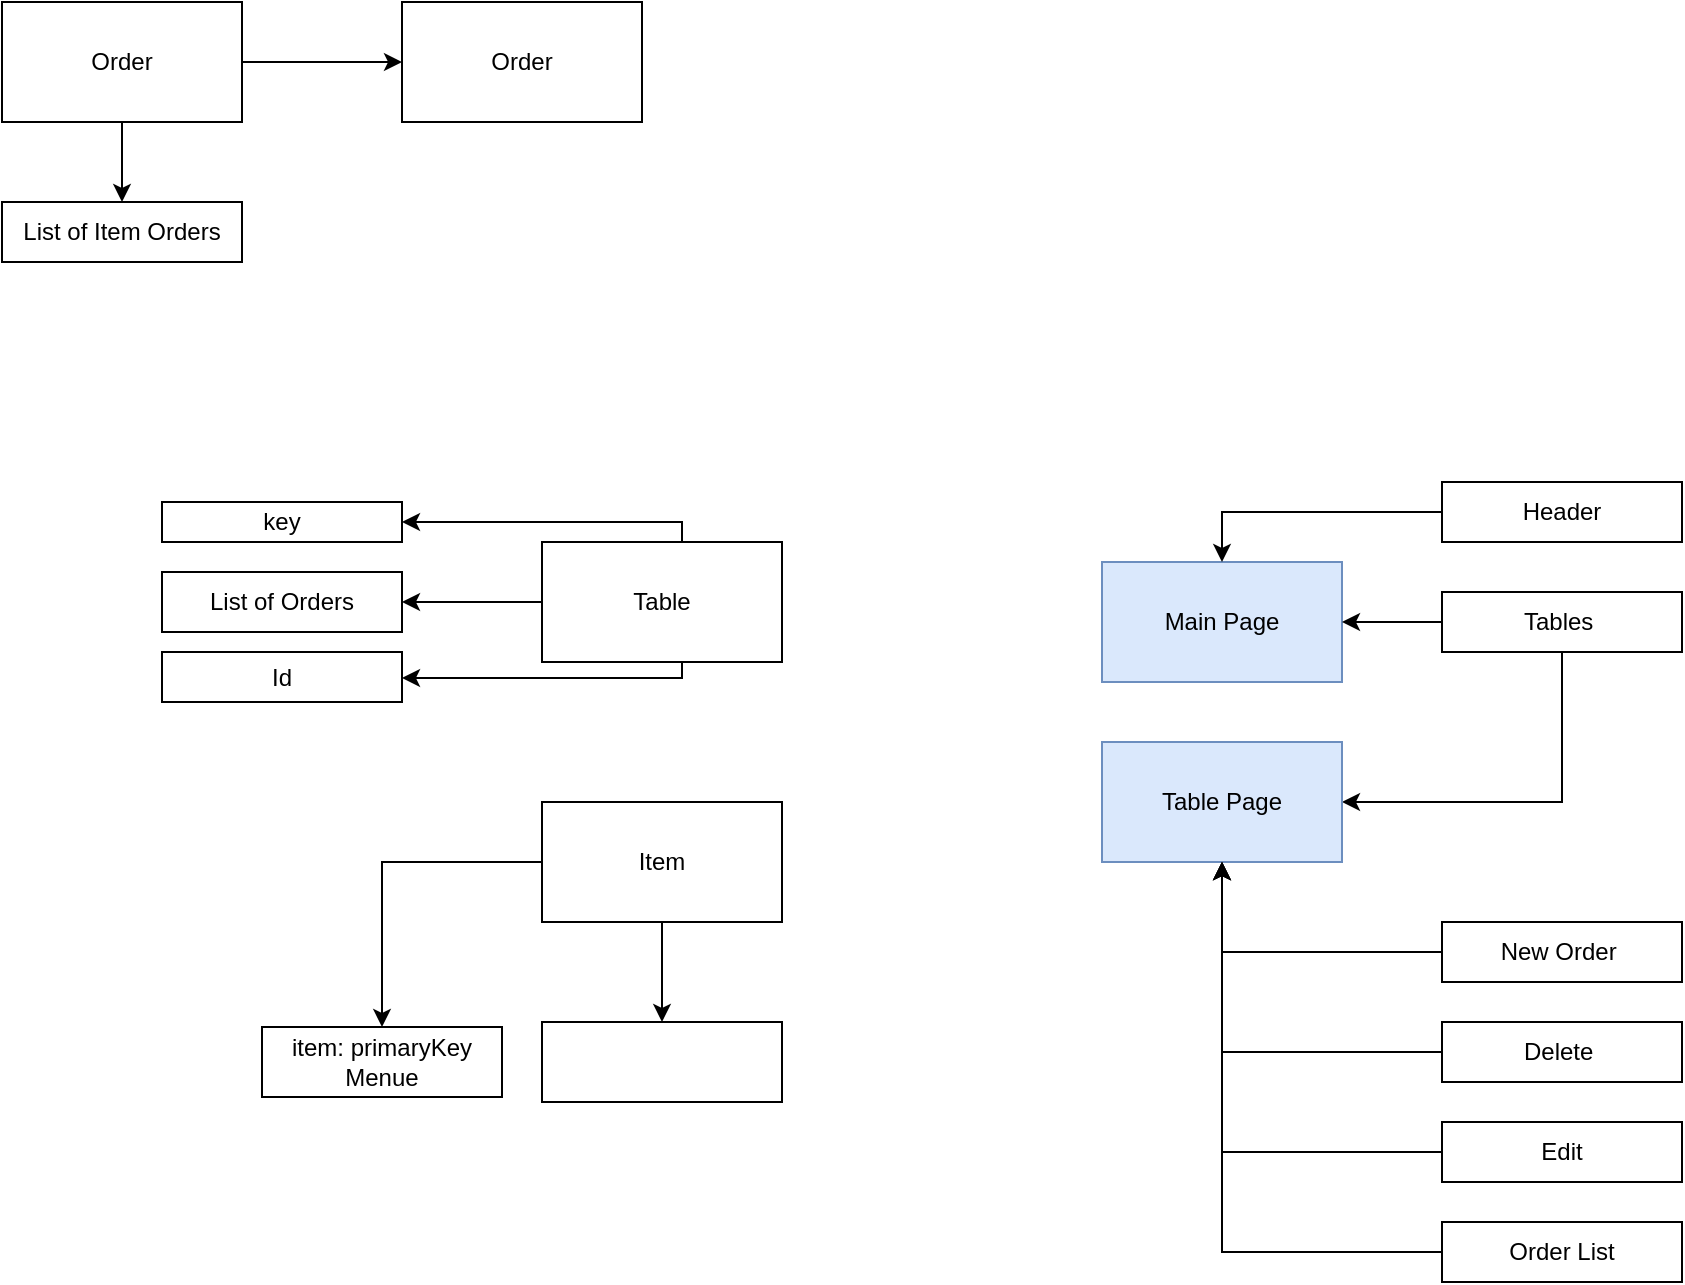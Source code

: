 <mxfile version="13.7.9" type="device"><diagram id="EcZNJXleXFpClX_tpifb" name="Page-1"><mxGraphModel dx="1502" dy="1536" grid="1" gridSize="10" guides="1" tooltips="1" connect="1" arrows="1" fold="1" page="1" pageScale="1" pageWidth="850" pageHeight="1100" math="0" shadow="0"><root><mxCell id="0"/><mxCell id="1" parent="0"/><mxCell id="JUmSkJoVW0P9Xed4bjK6-1" value="" style="edgeStyle=orthogonalEdgeStyle;rounded=0;orthogonalLoop=1;jettySize=auto;html=1;exitX=0.5;exitY=1;exitDx=0;exitDy=0;" edge="1" parent="1" source="JUmSkJoVW0P9Xed4bjK6-7" target="JUmSkJoVW0P9Xed4bjK6-3"><mxGeometry relative="1" as="geometry"><Array as="points"><mxPoint x="500" y="230"/></Array></mxGeometry></mxCell><mxCell id="JUmSkJoVW0P9Xed4bjK6-2" value="Main Page" style="rounded=0;whiteSpace=wrap;html=1;fillColor=#dae8fc;strokeColor=#6c8ebf;" vertex="1" parent="1"><mxGeometry x="270" y="110" width="120" height="60" as="geometry"/></mxCell><mxCell id="JUmSkJoVW0P9Xed4bjK6-3" value="Table Page" style="whiteSpace=wrap;html=1;rounded=0;fillColor=#dae8fc;strokeColor=#6c8ebf;" vertex="1" parent="1"><mxGeometry x="270" y="200" width="120" height="60" as="geometry"/></mxCell><mxCell id="JUmSkJoVW0P9Xed4bjK6-4" style="edgeStyle=orthogonalEdgeStyle;rounded=0;orthogonalLoop=1;jettySize=auto;html=1;" edge="1" parent="1" source="JUmSkJoVW0P9Xed4bjK6-5" target="JUmSkJoVW0P9Xed4bjK6-2"><mxGeometry relative="1" as="geometry"/></mxCell><mxCell id="JUmSkJoVW0P9Xed4bjK6-5" value="Header" style="rounded=0;whiteSpace=wrap;html=1;" vertex="1" parent="1"><mxGeometry x="440" y="70" width="120" height="30" as="geometry"/></mxCell><mxCell id="JUmSkJoVW0P9Xed4bjK6-6" style="edgeStyle=orthogonalEdgeStyle;rounded=0;orthogonalLoop=1;jettySize=auto;html=1;entryX=1;entryY=0.5;entryDx=0;entryDy=0;" edge="1" parent="1" source="JUmSkJoVW0P9Xed4bjK6-7" target="JUmSkJoVW0P9Xed4bjK6-2"><mxGeometry relative="1" as="geometry"/></mxCell><mxCell id="JUmSkJoVW0P9Xed4bjK6-7" value="Tables&amp;nbsp;" style="rounded=0;whiteSpace=wrap;html=1;" vertex="1" parent="1"><mxGeometry x="440" y="125" width="120" height="30" as="geometry"/></mxCell><mxCell id="JUmSkJoVW0P9Xed4bjK6-8" value="" style="edgeStyle=orthogonalEdgeStyle;rounded=0;orthogonalLoop=1;jettySize=auto;html=1;" edge="1" parent="1" source="JUmSkJoVW0P9Xed4bjK6-9" target="JUmSkJoVW0P9Xed4bjK6-3"><mxGeometry relative="1" as="geometry"/></mxCell><mxCell id="JUmSkJoVW0P9Xed4bjK6-9" value="New Order&amp;nbsp;" style="rounded=0;whiteSpace=wrap;html=1;" vertex="1" parent="1"><mxGeometry x="440" y="290" width="120" height="30" as="geometry"/></mxCell><mxCell id="JUmSkJoVW0P9Xed4bjK6-10" style="edgeStyle=orthogonalEdgeStyle;rounded=0;orthogonalLoop=1;jettySize=auto;html=1;entryX=0.5;entryY=1;entryDx=0;entryDy=0;" edge="1" parent="1" source="JUmSkJoVW0P9Xed4bjK6-11" target="JUmSkJoVW0P9Xed4bjK6-3"><mxGeometry relative="1" as="geometry"><mxPoint x="330" y="300" as="targetPoint"/></mxGeometry></mxCell><mxCell id="JUmSkJoVW0P9Xed4bjK6-11" value="Delete&amp;nbsp;" style="rounded=0;whiteSpace=wrap;html=1;" vertex="1" parent="1"><mxGeometry x="440" y="340" width="120" height="30" as="geometry"/></mxCell><mxCell id="JUmSkJoVW0P9Xed4bjK6-12" style="edgeStyle=orthogonalEdgeStyle;rounded=0;orthogonalLoop=1;jettySize=auto;html=1;entryX=0.5;entryY=1;entryDx=0;entryDy=0;" edge="1" parent="1" source="JUmSkJoVW0P9Xed4bjK6-13" target="JUmSkJoVW0P9Xed4bjK6-3"><mxGeometry relative="1" as="geometry"><mxPoint x="330" y="350" as="targetPoint"/></mxGeometry></mxCell><mxCell id="JUmSkJoVW0P9Xed4bjK6-13" value="Edit" style="rounded=0;whiteSpace=wrap;html=1;" vertex="1" parent="1"><mxGeometry x="440" y="390" width="120" height="30" as="geometry"/></mxCell><mxCell id="JUmSkJoVW0P9Xed4bjK6-14" style="edgeStyle=orthogonalEdgeStyle;rounded=0;orthogonalLoop=1;jettySize=auto;html=1;entryX=0.5;entryY=1;entryDx=0;entryDy=0;" edge="1" parent="1" source="JUmSkJoVW0P9Xed4bjK6-15" target="JUmSkJoVW0P9Xed4bjK6-3"><mxGeometry relative="1" as="geometry"><mxPoint x="330" y="400" as="targetPoint"/></mxGeometry></mxCell><mxCell id="JUmSkJoVW0P9Xed4bjK6-15" value="Order List" style="rounded=0;whiteSpace=wrap;html=1;" vertex="1" parent="1"><mxGeometry x="440" y="440" width="120" height="30" as="geometry"/></mxCell><mxCell id="JUmSkJoVW0P9Xed4bjK6-16" value="" style="edgeStyle=orthogonalEdgeStyle;rounded=0;orthogonalLoop=1;jettySize=auto;html=1;" edge="1" parent="1" source="JUmSkJoVW0P9Xed4bjK6-19" target="JUmSkJoVW0P9Xed4bjK6-20"><mxGeometry relative="1" as="geometry"><Array as="points"><mxPoint x="60" y="168"/></Array></mxGeometry></mxCell><mxCell id="JUmSkJoVW0P9Xed4bjK6-17" value="" style="edgeStyle=orthogonalEdgeStyle;rounded=0;orthogonalLoop=1;jettySize=auto;html=1;" edge="1" parent="1" source="JUmSkJoVW0P9Xed4bjK6-19" target="JUmSkJoVW0P9Xed4bjK6-21"><mxGeometry relative="1" as="geometry"><Array as="points"><mxPoint x="60" y="90"/></Array></mxGeometry></mxCell><mxCell id="JUmSkJoVW0P9Xed4bjK6-18" value="" style="edgeStyle=orthogonalEdgeStyle;rounded=0;orthogonalLoop=1;jettySize=auto;html=1;" edge="1" parent="1" source="JUmSkJoVW0P9Xed4bjK6-19" target="JUmSkJoVW0P9Xed4bjK6-22"><mxGeometry relative="1" as="geometry"/></mxCell><mxCell id="JUmSkJoVW0P9Xed4bjK6-19" value="Table" style="rounded=0;whiteSpace=wrap;html=1;" vertex="1" parent="1"><mxGeometry x="-10" y="100" width="120" height="60" as="geometry"/></mxCell><mxCell id="JUmSkJoVW0P9Xed4bjK6-20" value="Id" style="rounded=0;whiteSpace=wrap;html=1;" vertex="1" parent="1"><mxGeometry x="-200" y="155" width="120" height="25" as="geometry"/></mxCell><mxCell id="JUmSkJoVW0P9Xed4bjK6-21" value="key" style="rounded=0;whiteSpace=wrap;html=1;" vertex="1" parent="1"><mxGeometry x="-200" y="80" width="120" height="20" as="geometry"/></mxCell><mxCell id="JUmSkJoVW0P9Xed4bjK6-22" value="List of Orders" style="rounded=0;whiteSpace=wrap;html=1;" vertex="1" parent="1"><mxGeometry x="-200" y="115" width="120" height="30" as="geometry"/></mxCell><mxCell id="JUmSkJoVW0P9Xed4bjK6-23" value="" style="edgeStyle=orthogonalEdgeStyle;rounded=0;orthogonalLoop=1;jettySize=auto;html=1;" edge="1" parent="1" source="JUmSkJoVW0P9Xed4bjK6-25" target="JUmSkJoVW0P9Xed4bjK6-26"><mxGeometry relative="1" as="geometry"/></mxCell><mxCell id="JUmSkJoVW0P9Xed4bjK6-24" value="" style="edgeStyle=orthogonalEdgeStyle;rounded=0;orthogonalLoop=1;jettySize=auto;html=1;" edge="1" parent="1" source="JUmSkJoVW0P9Xed4bjK6-25" target="JUmSkJoVW0P9Xed4bjK6-32"><mxGeometry relative="1" as="geometry"/></mxCell><mxCell id="JUmSkJoVW0P9Xed4bjK6-25" value="Order" style="rounded=0;whiteSpace=wrap;html=1;" vertex="1" parent="1"><mxGeometry x="-280" y="-170" width="120" height="60" as="geometry"/></mxCell><mxCell id="JUmSkJoVW0P9Xed4bjK6-26" value="List of Item Orders" style="rounded=0;whiteSpace=wrap;html=1;" vertex="1" parent="1"><mxGeometry x="-280" y="-70" width="120" height="30" as="geometry"/></mxCell><mxCell id="JUmSkJoVW0P9Xed4bjK6-27" value="" style="edgeStyle=orthogonalEdgeStyle;rounded=0;orthogonalLoop=1;jettySize=auto;html=1;" edge="1" parent="1" source="JUmSkJoVW0P9Xed4bjK6-29" target="JUmSkJoVW0P9Xed4bjK6-30"><mxGeometry relative="1" as="geometry"/></mxCell><mxCell id="JUmSkJoVW0P9Xed4bjK6-28" value="" style="edgeStyle=orthogonalEdgeStyle;rounded=0;orthogonalLoop=1;jettySize=auto;html=1;" edge="1" parent="1" source="JUmSkJoVW0P9Xed4bjK6-29" target="JUmSkJoVW0P9Xed4bjK6-31"><mxGeometry relative="1" as="geometry"/></mxCell><mxCell id="JUmSkJoVW0P9Xed4bjK6-29" value="Item" style="rounded=0;whiteSpace=wrap;html=1;" vertex="1" parent="1"><mxGeometry x="-10" y="230" width="120" height="60" as="geometry"/></mxCell><mxCell id="JUmSkJoVW0P9Xed4bjK6-30" value="item: primaryKey Menue" style="rounded=0;whiteSpace=wrap;html=1;" vertex="1" parent="1"><mxGeometry x="-150" y="342.5" width="120" height="35" as="geometry"/></mxCell><mxCell id="JUmSkJoVW0P9Xed4bjK6-31" value="" style="rounded=0;whiteSpace=wrap;html=1;" vertex="1" parent="1"><mxGeometry x="-10" y="340" width="120" height="40" as="geometry"/></mxCell><mxCell id="JUmSkJoVW0P9Xed4bjK6-32" value="Order" style="rounded=0;whiteSpace=wrap;html=1;" vertex="1" parent="1"><mxGeometry x="-80" y="-170" width="120" height="60" as="geometry"/></mxCell></root></mxGraphModel></diagram></mxfile>